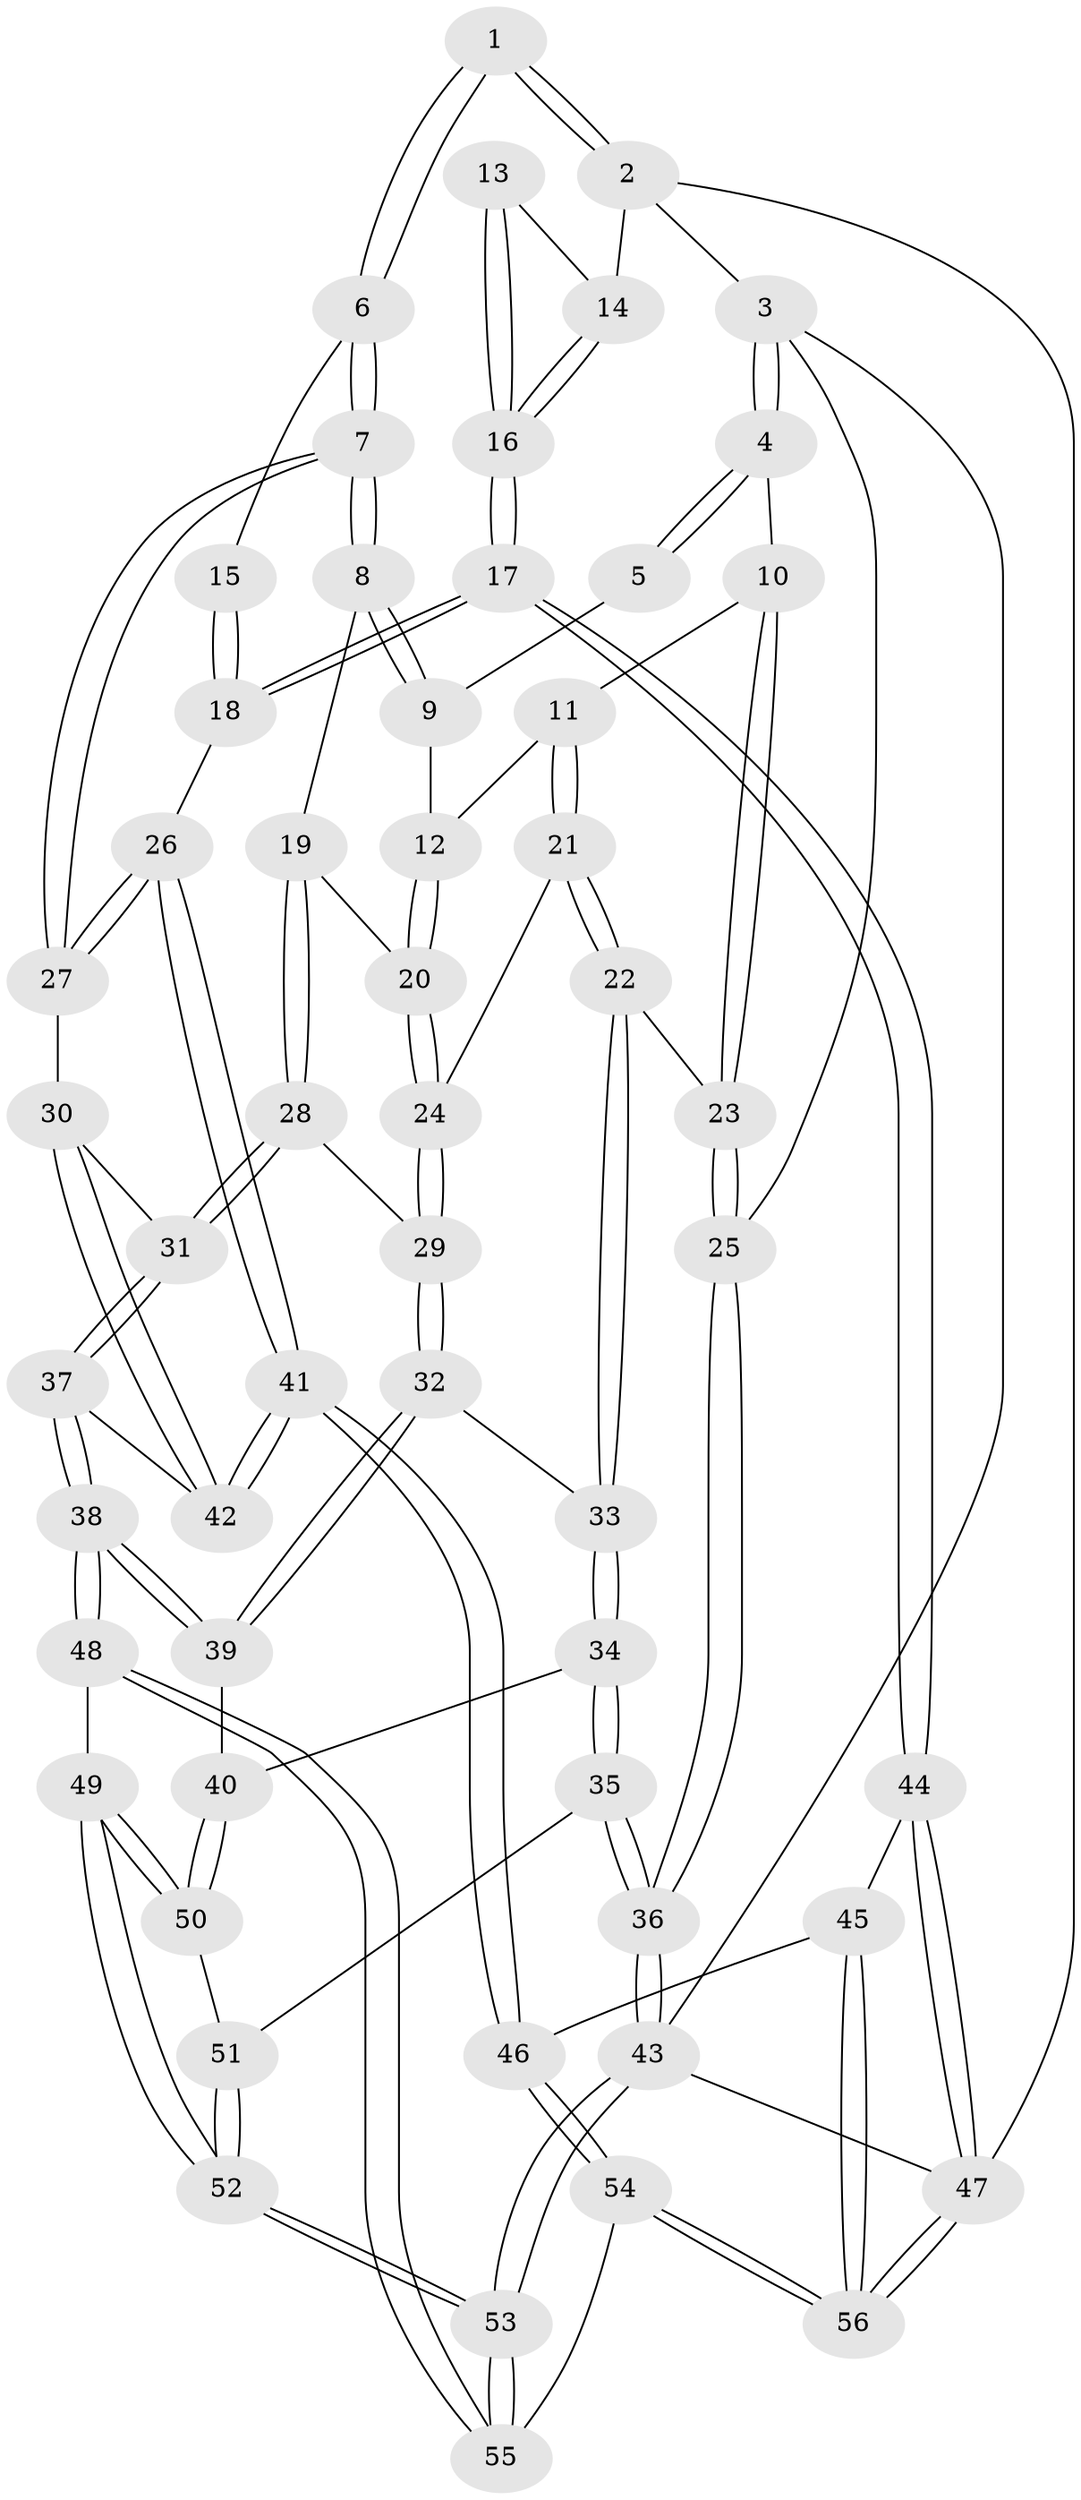 // coarse degree distribution, {2: 0.058823529411764705, 4: 0.35294117647058826, 3: 0.5294117647058824, 1: 0.029411764705882353, 5: 0.029411764705882353}
// Generated by graph-tools (version 1.1) at 2025/38/03/04/25 23:38:24]
// undirected, 56 vertices, 137 edges
graph export_dot {
  node [color=gray90,style=filled];
  1 [pos="+0.46535678944768566+0"];
  2 [pos="+1+0"];
  3 [pos="+0+0"];
  4 [pos="+0+0"];
  5 [pos="+0.4107384419532613+0"];
  6 [pos="+0.7254066592678138+0.21939771689539175"];
  7 [pos="+0.706598047176721+0.2911745903648338"];
  8 [pos="+0.5033266325593658+0.3276713892779513"];
  9 [pos="+0.3746533821873272+0.16282035141637324"];
  10 [pos="+0.12249934109647614+0.23875329461915004"];
  11 [pos="+0.23855477606630274+0.2713326820029461"];
  12 [pos="+0.31439550665731403+0.23568457235846138"];
  13 [pos="+0.8692850476241981+0.1412759019526732"];
  14 [pos="+1+0"];
  15 [pos="+0.8464796167561607+0.15846689904991224"];
  16 [pos="+1+0.5128041481361951"];
  17 [pos="+1+0.5150398997767145"];
  18 [pos="+1+0.514425653492439"];
  19 [pos="+0.4762693392153959+0.3719595606245018"];
  20 [pos="+0.34415480425441275+0.32623186738752946"];
  21 [pos="+0.2320232336937952+0.3767111421167582"];
  22 [pos="+0.09395931565493655+0.4750832578296827"];
  23 [pos="+0.05655717655246005+0.45291529241397105"];
  24 [pos="+0.33067663481946824+0.43602511068501765"];
  25 [pos="+0+0.44153425101192334"];
  26 [pos="+0.9880605029389901+0.521180626651043"];
  27 [pos="+0.7614770315940254+0.4771397537907869"];
  28 [pos="+0.42880663868049784+0.5151775458753054"];
  29 [pos="+0.36331148115270934+0.4883610353703147"];
  30 [pos="+0.716629865265868+0.5253292840947124"];
  31 [pos="+0.509276731762486+0.6440313305493476"];
  32 [pos="+0.1607699094130779+0.5523228373281565"];
  33 [pos="+0.13510280315393672+0.5358522629493799"];
  34 [pos="+0+0.7220666285211601"];
  35 [pos="+0+0.73915268882534"];
  36 [pos="+0+0.7626616357544417"];
  37 [pos="+0.4977414889965539+0.6851098925909715"];
  38 [pos="+0.4627281656351831+0.7518997293099875"];
  39 [pos="+0.22337522626796077+0.7007283572386896"];
  40 [pos="+0.19967847542045108+0.7212326353231144"];
  41 [pos="+0.8352064942681615+0.8155354174139854"];
  42 [pos="+0.8171384866824151+0.7964486258423686"];
  43 [pos="+0+1"];
  44 [pos="+1+0.7920773998836068"];
  45 [pos="+1+0.8262270845473144"];
  46 [pos="+0.8354697683914523+0.8165388641098217"];
  47 [pos="+1+1"];
  48 [pos="+0.46363853105929886+0.770494781694889"];
  49 [pos="+0.17763297115848423+0.926720576791501"];
  50 [pos="+0.18284318537321495+0.7640376628483293"];
  51 [pos="+0.07283879880812733+0.8184658450374022"];
  52 [pos="+0.14386722653398326+0.979529691344376"];
  53 [pos="+0.052865712532072465+1"];
  54 [pos="+0.6883522677677467+1"];
  55 [pos="+0.5759354497819921+1"];
  56 [pos="+0.7911302985994796+1"];
  1 -- 2;
  1 -- 2;
  1 -- 6;
  1 -- 6;
  2 -- 3;
  2 -- 14;
  2 -- 47;
  3 -- 4;
  3 -- 4;
  3 -- 25;
  3 -- 43;
  4 -- 5;
  4 -- 5;
  4 -- 10;
  5 -- 9;
  6 -- 7;
  6 -- 7;
  6 -- 15;
  7 -- 8;
  7 -- 8;
  7 -- 27;
  7 -- 27;
  8 -- 9;
  8 -- 9;
  8 -- 19;
  9 -- 12;
  10 -- 11;
  10 -- 23;
  10 -- 23;
  11 -- 12;
  11 -- 21;
  11 -- 21;
  12 -- 20;
  12 -- 20;
  13 -- 14;
  13 -- 16;
  13 -- 16;
  14 -- 16;
  14 -- 16;
  15 -- 18;
  15 -- 18;
  16 -- 17;
  16 -- 17;
  17 -- 18;
  17 -- 18;
  17 -- 44;
  17 -- 44;
  18 -- 26;
  19 -- 20;
  19 -- 28;
  19 -- 28;
  20 -- 24;
  20 -- 24;
  21 -- 22;
  21 -- 22;
  21 -- 24;
  22 -- 23;
  22 -- 33;
  22 -- 33;
  23 -- 25;
  23 -- 25;
  24 -- 29;
  24 -- 29;
  25 -- 36;
  25 -- 36;
  26 -- 27;
  26 -- 27;
  26 -- 41;
  26 -- 41;
  27 -- 30;
  28 -- 29;
  28 -- 31;
  28 -- 31;
  29 -- 32;
  29 -- 32;
  30 -- 31;
  30 -- 42;
  30 -- 42;
  31 -- 37;
  31 -- 37;
  32 -- 33;
  32 -- 39;
  32 -- 39;
  33 -- 34;
  33 -- 34;
  34 -- 35;
  34 -- 35;
  34 -- 40;
  35 -- 36;
  35 -- 36;
  35 -- 51;
  36 -- 43;
  36 -- 43;
  37 -- 38;
  37 -- 38;
  37 -- 42;
  38 -- 39;
  38 -- 39;
  38 -- 48;
  38 -- 48;
  39 -- 40;
  40 -- 50;
  40 -- 50;
  41 -- 42;
  41 -- 42;
  41 -- 46;
  41 -- 46;
  43 -- 53;
  43 -- 53;
  43 -- 47;
  44 -- 45;
  44 -- 47;
  44 -- 47;
  45 -- 46;
  45 -- 56;
  45 -- 56;
  46 -- 54;
  46 -- 54;
  47 -- 56;
  47 -- 56;
  48 -- 49;
  48 -- 55;
  48 -- 55;
  49 -- 50;
  49 -- 50;
  49 -- 52;
  49 -- 52;
  50 -- 51;
  51 -- 52;
  51 -- 52;
  52 -- 53;
  52 -- 53;
  53 -- 55;
  53 -- 55;
  54 -- 55;
  54 -- 56;
  54 -- 56;
}
